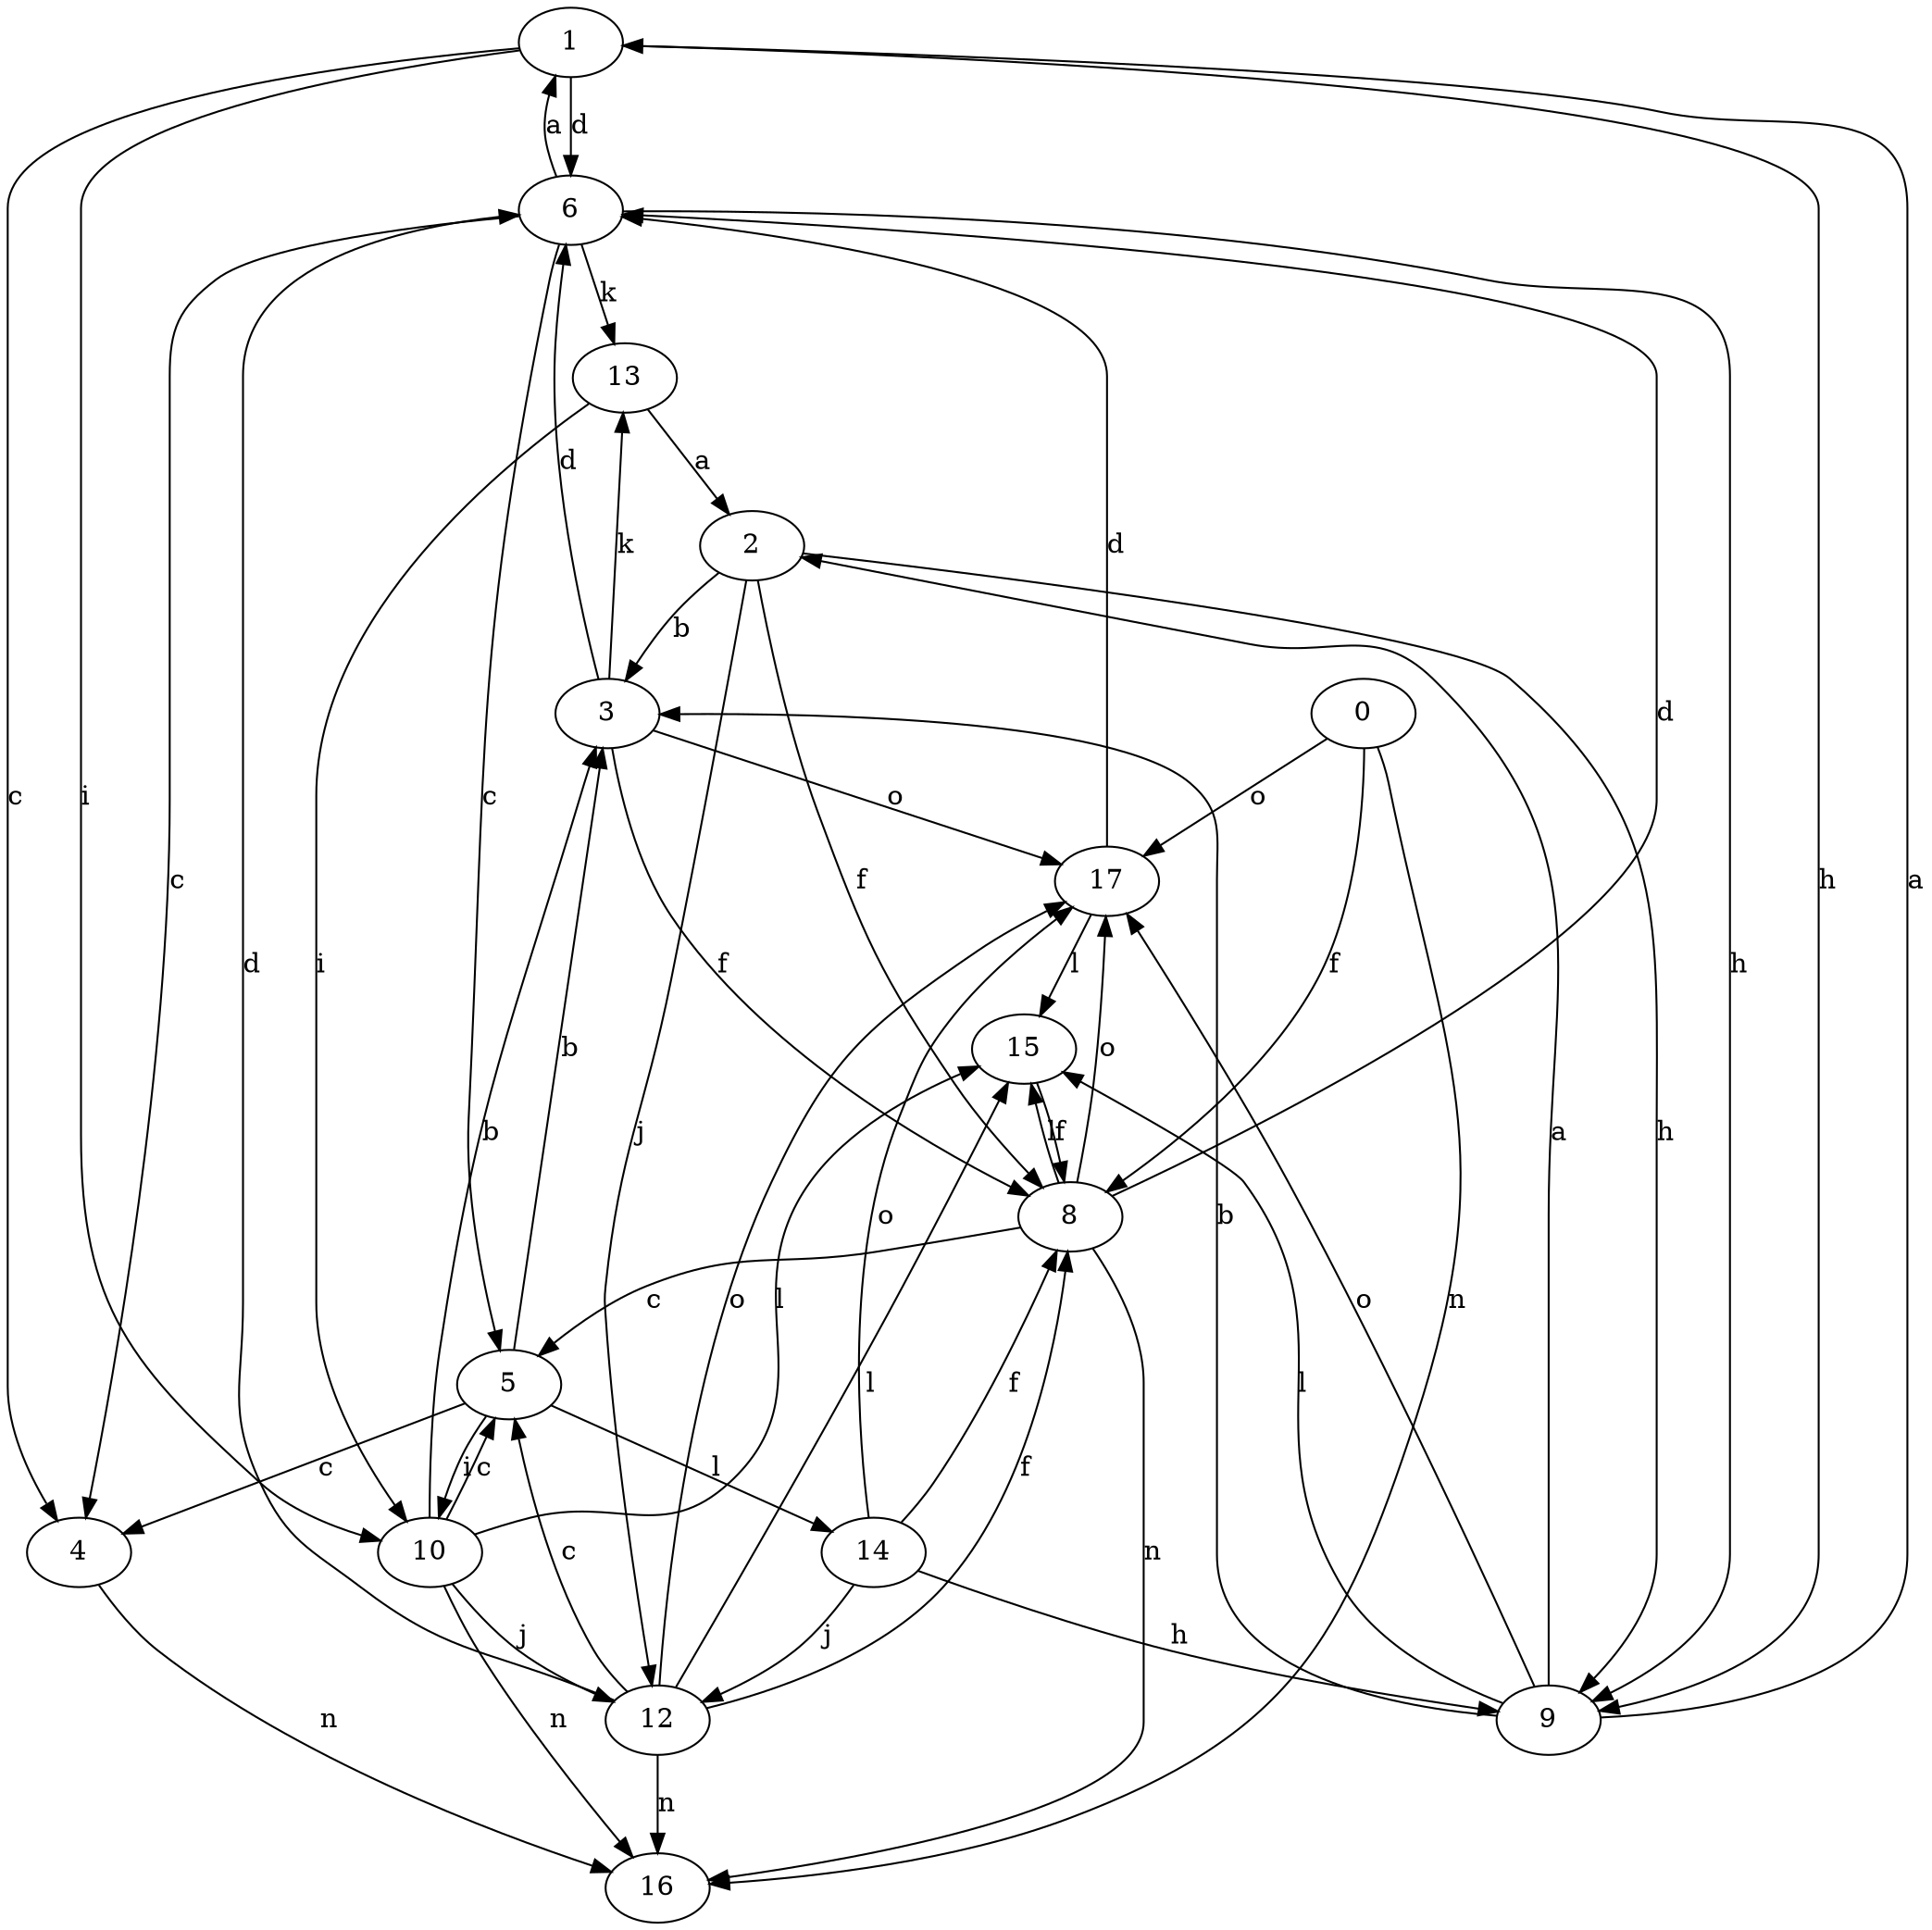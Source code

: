 strict digraph  {
1;
2;
3;
4;
5;
6;
8;
9;
10;
0;
12;
13;
14;
15;
16;
17;
1 -> 4  [label=c];
1 -> 6  [label=d];
1 -> 9  [label=h];
1 -> 10  [label=i];
2 -> 3  [label=b];
2 -> 8  [label=f];
2 -> 9  [label=h];
2 -> 12  [label=j];
3 -> 6  [label=d];
3 -> 8  [label=f];
3 -> 13  [label=k];
3 -> 17  [label=o];
4 -> 16  [label=n];
5 -> 3  [label=b];
5 -> 4  [label=c];
5 -> 10  [label=i];
5 -> 14  [label=l];
6 -> 1  [label=a];
6 -> 4  [label=c];
6 -> 5  [label=c];
6 -> 9  [label=h];
6 -> 13  [label=k];
8 -> 5  [label=c];
8 -> 6  [label=d];
8 -> 15  [label=l];
8 -> 16  [label=n];
8 -> 17  [label=o];
9 -> 1  [label=a];
9 -> 2  [label=a];
9 -> 3  [label=b];
9 -> 15  [label=l];
9 -> 17  [label=o];
10 -> 3  [label=b];
10 -> 5  [label=c];
10 -> 12  [label=j];
10 -> 15  [label=l];
10 -> 16  [label=n];
0 -> 8  [label=f];
0 -> 16  [label=n];
0 -> 17  [label=o];
12 -> 5  [label=c];
12 -> 6  [label=d];
12 -> 8  [label=f];
12 -> 15  [label=l];
12 -> 16  [label=n];
12 -> 17  [label=o];
13 -> 2  [label=a];
13 -> 10  [label=i];
14 -> 8  [label=f];
14 -> 9  [label=h];
14 -> 12  [label=j];
14 -> 17  [label=o];
15 -> 8  [label=f];
17 -> 6  [label=d];
17 -> 15  [label=l];
}
